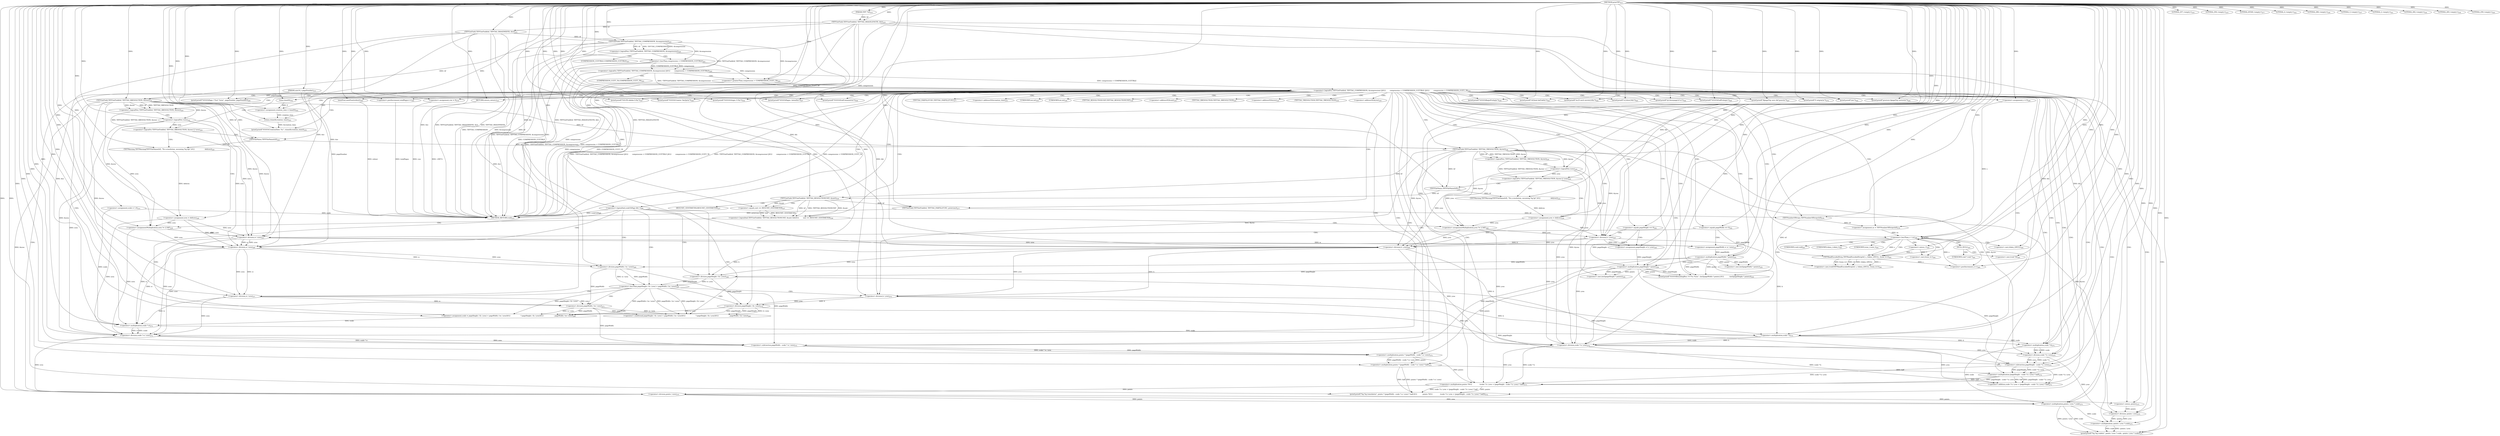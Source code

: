 digraph "printTIF" {  
"9803" [label = <(METHOD,printTIF)<SUB>210</SUB>> ]
"10110" [label = <(METHOD_RETURN,void)<SUB>210</SUB>> ]
"9804" [label = <(PARAM,TIFF *tif)<SUB>210</SUB>> ]
"9805" [label = <(PARAM,uint16_t pageNumber)<SUB>210</SUB>> ]
"9814" [label = <(&lt;operator&gt;.assignment,scale = 1.0)<SUB>214</SUB>> ]
"9820" [label = <(TIFFGetField,TIFFGetField(tif, TIFFTAG_IMAGELENGTH, &amp;h))<SUB>218</SUB>> ]
"9827" [label = <(TIFFGetField,TIFFGetField(tif, TIFFTAG_IMAGEWIDTH, &amp;w))<SUB>219</SUB>> ]
"9940" [label = <(printf,printf(&quot;%%!PS-Adobe-3.0\n&quot;))<SUB>247</SUB>> ]
"9942" [label = <(printf,printf(&quot;%%%%Creator: fax2ps\n&quot;))<SUB>248</SUB>> ]
"9944" [label = <(&lt;operator&gt;.assignment,creation_time = time(0))<SUB>252</SUB>> ]
"9948" [label = <(printf,printf(&quot;%%%%CreationDate: %s&quot;, ctime(&amp;creation_time)))<SUB>253</SUB>> ]
"9953" [label = <(printf,printf(&quot;%%%%Origin: 0 0\n&quot;))<SUB>254</SUB>> ]
"9955" [label = <(printf,printf(&quot;%%%%BoundingBox: 0 0 %u %u\n&quot;, (int)(pageWidth * points),\012           (int)(pageHeight * points)))<SUB>255</SUB>> ]
"9967" [label = <(printf,printf(&quot;%%%%Pages: (atend)\n&quot;))<SUB>257</SUB>> ]
"9969" [label = <(printf,printf(&quot;%%%%EndComments\n&quot;))<SUB>258</SUB>> ]
"9971" [label = <(printf,printf(&quot;%%%%BeginProlog\n&quot;))<SUB>259</SUB>> ]
"9973" [label = <(emitFont,emitFont(stdout))<SUB>260</SUB>> ]
"9975" [label = <(printf,printf(&quot;/d{bind def}def\n&quot;))<SUB>261</SUB>> ]
"9977" [label = <(printf,printf(&quot;/m{0 exch moveto}d\n&quot;))<SUB>262</SUB>> ]
"9979" [label = <(printf,printf(&quot;/s{show}d\n&quot;))<SUB>263</SUB>> ]
"9981" [label = <(printf,printf(&quot;/p{showpage}d \n&quot;))<SUB>264</SUB>> ]
"9983" [label = <(printf,printf(&quot;%%%%EndProlog\n&quot;))<SUB>265</SUB>> ]
"9985" [label = <(printf,printf(&quot;%%%%Page: \&quot;%u\&quot; %u\n&quot;, pageNumber, pageNumber))<SUB>266</SUB>> ]
"9989" [label = <(printf,printf(&quot;/$pageTop save def gsave\n&quot;))<SUB>267</SUB>> ]
"10020" [label = <(printf,printf(&quot;%g %g translate\n&quot;, points * (pageWidth - scale * w / xres) * half,\012           points *\012               (scale * h / yres + (pageHeight - scale * h / yres) * half)))<SUB>272</SUB>> ]
"10050" [label = <(printf,printf(&quot;%g %g scale\n&quot;, points / xres * scale, -points / yres * scale))<SUB>275</SUB>> ]
"10063" [label = <(printf,printf(&quot;0 setgray\n&quot;))<SUB>276</SUB>> ]
"10065" [label = <(TIFFSetField,TIFFSetField(tif, TIFFTAG_FAXFILLFUNC, printruns))<SUB>277</SUB>> ]
"10071" [label = <(&lt;operator&gt;.assignment,ns = TIFFNumberOfStrips(tif))<SUB>278</SUB>> ]
"10075" [label = <(&lt;operator&gt;.assignment,row = 0)<SUB>279</SUB>> ]
"10104" [label = <(printf,printf(&quot;p\n&quot;))<SUB>282</SUB>> ]
"10106" [label = <(printf,printf(&quot;grestore $pageTop restore\n&quot;))<SUB>283</SUB>> ]
"10108" [label = <(&lt;operator&gt;.postIncrement,totalPages++)<SUB>284</SUB>> ]
"9835" [label = <(&lt;operator&gt;.logicalOr,!TIFFGetField(tif, TIFFTAG_COMPRESSION, &amp;compression) ||\012        compression &lt; COMPRESSION_CCITTRLE ||\012        compression &gt; COMPRESSION_CCITT_T6)<SUB>220</SUB>> ]
"9858" [label = <(&lt;operator&gt;.logicalOr,!TIFFGetField(tif, TIFFTAG_XRESOLUTION, &amp;xres) || !xres)<SUB>224</SUB>> ]
"9879" [label = <(&lt;operator&gt;.logicalOr,!TIFFGetField(tif, TIFFTAG_YRESOLUTION, &amp;yres) || !yres)<SUB>230</SUB>> ]
"9900" [label = <(&lt;operator&gt;.logicalAnd,TIFFGetField(tif, TIFFTAG_RESOLUTIONUNIT, &amp;unit) &amp;&amp;\012        unit == RESUNIT_CENTIMETER)<SUB>236</SUB>> ]
"9921" [label = <(&lt;operator&gt;.equals,pageWidth == 0)<SUB>242</SUB>> ]
"9931" [label = <(&lt;operator&gt;.equals,pageHeight == 0)<SUB>244</SUB>> ]
"9992" [label = <(&lt;operator&gt;.logicalAnd,scaleToPage &amp;&amp; 1)<SUB>268</SUB>> ]
"10083" [label = <(&lt;operator&gt;.lessThan,s &lt; ns)<SUB>280</SUB>> ]
"10086" [label = <(&lt;operator&gt;.postIncrement,s++)<SUB>280</SUB>> ]
"10088" [label = <(&lt;operator&gt;.cast,(void)TIFFReadEncodedStrip(tif, s, (tdata_t)NULL, (tsize_t)-1))<SUB>281</SUB>> ]
"9856" [label = <(RETURN,return;,return;)<SUB>223</SUB>> ]
"9870" [label = <(TIFFWarning,TIFFWarning(TIFFFileName(tif), &quot;No x-resolution, assuming %g dpi&quot;,\012                    defxres))<SUB>226</SUB>> ]
"9875" [label = <(&lt;operator&gt;.assignment,xres = defxres)<SUB>228</SUB>> ]
"9891" [label = <(TIFFWarning,TIFFWarning(TIFFFileName(tif), &quot;No y-resolution, assuming %g lpi&quot;,\012                    defyres))<SUB>232</SUB>> ]
"9896" [label = <(&lt;operator&gt;.assignment,yres = defyres)<SUB>234</SUB>> ]
"9914" [label = <(&lt;operator&gt;.assignmentMultiplication,xres *= 2.54F)<SUB>239</SUB>> ]
"9917" [label = <(&lt;operator&gt;.assignmentMultiplication,yres *= 2.54F)<SUB>240</SUB>> ]
"9925" [label = <(&lt;operator&gt;.assignment,pageWidth = w / xres)<SUB>243</SUB>> ]
"9935" [label = <(&lt;operator&gt;.assignment,pageHeight = h / yres)<SUB>245</SUB>> ]
"9946" [label = <(time,time(0))<SUB>252</SUB>> ]
"9950" [label = <(ctime,ctime(&amp;creation_time))<SUB>253</SUB>> ]
"9957" [label = <(&lt;operator&gt;.cast,(int)(pageWidth * points))<SUB>255</SUB>> ]
"9962" [label = <(&lt;operator&gt;.cast,(int)(pageHeight * points))<SUB>256</SUB>> ]
"9996" [label = <(&lt;operator&gt;.assignment,scale = pageHeight / (h / yres) &lt; pageWidth / (w / xres)\012                    ? pageHeight / (h / yres)\012                    : pageWidth / (w / xres))<SUB>269</SUB>> ]
"10022" [label = <(&lt;operator&gt;.multiplication,points * (pageWidth - scale * w / xres) * half)<SUB>272</SUB>> ]
"10033" [label = <(&lt;operator&gt;.multiplication,points *\012               (scale * h / yres + (pageHeight - scale * h / yres) * half))<SUB>273</SUB>> ]
"10052" [label = <(&lt;operator&gt;.multiplication,points / xres * scale)<SUB>275</SUB>> ]
"10057" [label = <(&lt;operator&gt;.multiplication,-points / yres * scale)<SUB>275</SUB>> ]
"10073" [label = <(TIFFNumberOfStrips,TIFFNumberOfStrips(tif))<SUB>278</SUB>> ]
"10080" [label = <(&lt;operator&gt;.assignment,s = 0)<SUB>280</SUB>> ]
"9824" [label = <(LITERAL,257,&lt;empty&gt;)<SUB>218</SUB>> ]
"9831" [label = <(LITERAL,256,&lt;empty&gt;)<SUB>219</SUB>> ]
"9836" [label = <(&lt;operator&gt;.logicalOr,!TIFFGetField(tif, TIFFTAG_COMPRESSION, &amp;compression) ||\012        compression &lt; COMPRESSION_CCITTRLE)<SUB>220</SUB>> ]
"9850" [label = <(&lt;operator&gt;.greaterThan,compression &gt; COMPRESSION_CCITT_T6)<SUB>222</SUB>> ]
"9859" [label = <(&lt;operator&gt;.logicalNot,!TIFFGetField(tif, TIFFTAG_XRESOLUTION, &amp;xres))<SUB>224</SUB>> ]
"9867" [label = <(&lt;operator&gt;.logicalNot,!xres)<SUB>224</SUB>> ]
"9880" [label = <(&lt;operator&gt;.logicalNot,!TIFFGetField(tif, TIFFTAG_YRESOLUTION, &amp;yres))<SUB>230</SUB>> ]
"9888" [label = <(&lt;operator&gt;.logicalNot,!yres)<SUB>230</SUB>> ]
"9901" [label = <(TIFFGetField,TIFFGetField(tif, TIFFTAG_RESOLUTIONUNIT, &amp;unit))<SUB>236</SUB>> ]
"9908" [label = <(&lt;operator&gt;.equals,unit == RESUNIT_CENTIMETER)<SUB>237</SUB>> ]
"9959" [label = <(&lt;operator&gt;.multiplication,pageWidth * points)<SUB>255</SUB>> ]
"9964" [label = <(&lt;operator&gt;.multiplication,pageHeight * points)<SUB>256</SUB>> ]
"10023" [label = <(&lt;operator&gt;.multiplication,points * (pageWidth - scale * w / xres))<SUB>272</SUB>> ]
"10035" [label = <(&lt;operator&gt;.addition,scale * h / yres + (pageHeight - scale * h / yres) * half)<SUB>274</SUB>> ]
"10053" [label = <(&lt;operator&gt;.division,points / xres)<SUB>275</SUB>> ]
"10058" [label = <(&lt;operator&gt;.division,-points / yres)<SUB>275</SUB>> ]
"10069" [label = <(LITERAL,65540,&lt;empty&gt;)<SUB>277</SUB>> ]
"10090" [label = <(TIFFReadEncodedStrip,TIFFReadEncodedStrip(tif, s, (tdata_t)NULL, (tsize_t)-1))<SUB>281</SUB>> ]
"9837" [label = <(&lt;operator&gt;.logicalNot,!TIFFGetField(tif, TIFFTAG_COMPRESSION, &amp;compression))<SUB>220</SUB>> ]
"9845" [label = <(&lt;operator&gt;.lessThan,compression &lt; COMPRESSION_CCITTRLE)<SUB>221</SUB>> ]
"9860" [label = <(TIFFGetField,TIFFGetField(tif, TIFFTAG_XRESOLUTION, &amp;xres))<SUB>224</SUB>> ]
"9871" [label = <(TIFFFileName,TIFFFileName(tif))<SUB>226</SUB>> ]
"9881" [label = <(TIFFGetField,TIFFGetField(tif, TIFFTAG_YRESOLUTION, &amp;yres))<SUB>230</SUB>> ]
"9892" [label = <(TIFFFileName,TIFFFileName(tif))<SUB>232</SUB>> ]
"9927" [label = <(&lt;operator&gt;.division,w / xres)<SUB>243</SUB>> ]
"9937" [label = <(&lt;operator&gt;.division,h / yres)<SUB>245</SUB>> ]
"9998" [label = <(&lt;operator&gt;.conditional,pageHeight / (h / yres) &lt; pageWidth / (w / xres)\012                    ? pageHeight / (h / yres)\012                    : pageWidth / (w / xres))<SUB>269</SUB>> ]
"10025" [label = <(&lt;operator&gt;.subtraction,pageWidth - scale * w / xres)<SUB>272</SUB>> ]
"10036" [label = <(&lt;operator&gt;.division,scale * h / yres)<SUB>274</SUB>> ]
"10041" [label = <(&lt;operator&gt;.multiplication,(pageHeight - scale * h / yres) * half)<SUB>274</SUB>> ]
"10059" [label = <(&lt;operator&gt;.minus,-points)<SUB>275</SUB>> ]
"10093" [label = <(&lt;operator&gt;.cast,(tdata_t)NULL)<SUB>281</SUB>> ]
"10100" [label = <(&lt;operator&gt;.cast,(tsize_t)-1)<SUB>281</SUB>> ]
"9838" [label = <(TIFFGetField,TIFFGetField(tif, TIFFTAG_COMPRESSION, &amp;compression))<SUB>220</SUB>> ]
"9854" [label = <(LITERAL,4,&lt;empty&gt;)<SUB>222</SUB>> ]
"9905" [label = <(LITERAL,296,&lt;empty&gt;)<SUB>236</SUB>> ]
"9912" [label = <(LITERAL,3,&lt;empty&gt;)<SUB>237</SUB>> ]
"9999" [label = <(&lt;operator&gt;.lessThan,pageHeight / (h / yres) &lt; pageWidth / (w / xres))<SUB>269</SUB>> ]
"10010" [label = <(&lt;operator&gt;.division,pageHeight / (h / yres))<SUB>270</SUB>> ]
"10015" [label = <(&lt;operator&gt;.division,pageWidth / (w / xres))<SUB>271</SUB>> ]
"10027" [label = <(&lt;operator&gt;.division,scale * w / xres)<SUB>272</SUB>> ]
"10037" [label = <(&lt;operator&gt;.multiplication,scale * h)<SUB>274</SUB>> ]
"10042" [label = <(&lt;operator&gt;.subtraction,pageHeight - scale * h / yres)<SUB>274</SUB>> ]
"10102" [label = <(&lt;operator&gt;.minus,-1)<SUB>281</SUB>> ]
"9849" [label = <(LITERAL,2,&lt;empty&gt;)<SUB>221</SUB>> ]
"9864" [label = <(LITERAL,282,&lt;empty&gt;)<SUB>224</SUB>> ]
"9885" [label = <(LITERAL,283,&lt;empty&gt;)<SUB>230</SUB>> ]
"10000" [label = <(&lt;operator&gt;.division,pageHeight / (h / yres))<SUB>269</SUB>> ]
"10005" [label = <(&lt;operator&gt;.division,pageWidth / (w / xres))<SUB>269</SUB>> ]
"10012" [label = <(&lt;operator&gt;.division,h / yres)<SUB>270</SUB>> ]
"10017" [label = <(&lt;operator&gt;.division,w / xres)<SUB>271</SUB>> ]
"10028" [label = <(&lt;operator&gt;.multiplication,scale * w)<SUB>272</SUB>> ]
"10044" [label = <(&lt;operator&gt;.division,scale * h / yres)<SUB>274</SUB>> ]
"10097" [label = <(&lt;operator&gt;.cast,(void *)0)<SUB>281</SUB>> ]
"9842" [label = <(LITERAL,259,&lt;empty&gt;)<SUB>220</SUB>> ]
"10002" [label = <(&lt;operator&gt;.division,h / yres)<SUB>269</SUB>> ]
"10007" [label = <(&lt;operator&gt;.division,w / xres)<SUB>269</SUB>> ]
"10045" [label = <(&lt;operator&gt;.multiplication,scale * h)<SUB>274</SUB>> ]
"10067" [label = <(TIFFTAG_FAXFILLFUNC,TIFFTAG_FAXFILLFUNC)<SUB>277</SUB>> ]
"9951" [label = <(&lt;operator&gt;.addressOf,&amp;creation_time)<SUB>253</SUB>> ]
"9958" [label = <(UNKNOWN,int,int)<SUB>255</SUB>> ]
"9963" [label = <(UNKNOWN,int,int)<SUB>256</SUB>> ]
"10089" [label = <(UNKNOWN,void,void)<SUB>281</SUB>> ]
"9852" [label = <(COMPRESSION_CCITT_T6,COMPRESSION_CCITT_T6)<SUB>222</SUB>> ]
"9903" [label = <(TIFFTAG_RESOLUTIONUNIT,TIFFTAG_RESOLUTIONUNIT)<SUB>236</SUB>> ]
"9906" [label = <(&lt;operator&gt;.addressOf,&amp;unit)<SUB>236</SUB>> ]
"9910" [label = <(RESUNIT_CENTIMETER,RESUNIT_CENTIMETER)<SUB>237</SUB>> ]
"9847" [label = <(COMPRESSION_CCITTRLE,COMPRESSION_CCITTRLE)<SUB>221</SUB>> ]
"9862" [label = <(TIFFTAG_XRESOLUTION,TIFFTAG_XRESOLUTION)<SUB>224</SUB>> ]
"9865" [label = <(&lt;operator&gt;.addressOf,&amp;xres)<SUB>224</SUB>> ]
"9883" [label = <(TIFFTAG_YRESOLUTION,TIFFTAG_YRESOLUTION)<SUB>230</SUB>> ]
"9886" [label = <(&lt;operator&gt;.addressOf,&amp;yres)<SUB>230</SUB>> ]
"10094" [label = <(UNKNOWN,tdata_t,tdata_t)<SUB>281</SUB>> ]
"10095" [label = <(NULL,NULL)<SUB>281</SUB>> ]
"10101" [label = <(UNKNOWN,tsize_t,tsize_t)<SUB>281</SUB>> ]
"10098" [label = <(UNKNOWN,void *,void *)<SUB>281</SUB>> ]
  "9856" -> "10110"  [ label = "DDG: &lt;RET&gt;"] 
  "9805" -> "10110"  [ label = "DDG: pageNumber"] 
  "9814" -> "10110"  [ label = "DDG: scale"] 
  "9820" -> "10110"  [ label = "DDG: TIFFTAG_IMAGELENGTH"] 
  "9820" -> "10110"  [ label = "DDG: &amp;h"] 
  "9820" -> "10110"  [ label = "DDG: TIFFGetField(tif, TIFFTAG_IMAGELENGTH, &amp;h)"] 
  "9827" -> "10110"  [ label = "DDG: TIFFTAG_IMAGEWIDTH"] 
  "9827" -> "10110"  [ label = "DDG: &amp;w"] 
  "9827" -> "10110"  [ label = "DDG: TIFFGetField(tif, TIFFTAG_IMAGEWIDTH, &amp;w)"] 
  "9838" -> "10110"  [ label = "DDG: tif"] 
  "9838" -> "10110"  [ label = "DDG: TIFFTAG_COMPRESSION"] 
  "9838" -> "10110"  [ label = "DDG: &amp;compression"] 
  "9837" -> "10110"  [ label = "DDG: TIFFGetField(tif, TIFFTAG_COMPRESSION, &amp;compression)"] 
  "9836" -> "10110"  [ label = "DDG: !TIFFGetField(tif, TIFFTAG_COMPRESSION, &amp;compression)"] 
  "9845" -> "10110"  [ label = "DDG: compression"] 
  "9845" -> "10110"  [ label = "DDG: COMPRESSION_CCITTRLE"] 
  "9836" -> "10110"  [ label = "DDG: compression &lt; COMPRESSION_CCITTRLE"] 
  "9835" -> "10110"  [ label = "DDG: !TIFFGetField(tif, TIFFTAG_COMPRESSION, &amp;compression) ||\012        compression &lt; COMPRESSION_CCITTRLE"] 
  "9850" -> "10110"  [ label = "DDG: compression"] 
  "9850" -> "10110"  [ label = "DDG: COMPRESSION_CCITT_T6"] 
  "9835" -> "10110"  [ label = "DDG: compression &gt; COMPRESSION_CCITT_T6"] 
  "9835" -> "10110"  [ label = "DDG: !TIFFGetField(tif, TIFFTAG_COMPRESSION, &amp;compression) ||\012        compression &lt; COMPRESSION_CCITTRLE ||\012        compression &gt; COMPRESSION_CCITT_T6"] 
  "10075" -> "10110"  [ label = "DDG: row"] 
  "9973" -> "10110"  [ label = "DDG: stdout"] 
  "10108" -> "10110"  [ label = "DDG: totalPages"] 
  "10065" -> "10110"  [ label = "DDG: printruns"] 
  "9992" -> "10110"  [ label = "DDG: scaleToPage"] 
  "9803" -> "9804"  [ label = "DDG: "] 
  "9803" -> "9805"  [ label = "DDG: "] 
  "9803" -> "9814"  [ label = "DDG: "] 
  "9946" -> "9944"  [ label = "DDG: 0"] 
  "10073" -> "10071"  [ label = "DDG: tif"] 
  "9803" -> "10075"  [ label = "DDG: "] 
  "9804" -> "9820"  [ label = "DDG: tif"] 
  "9803" -> "9820"  [ label = "DDG: "] 
  "9820" -> "9827"  [ label = "DDG: tif"] 
  "9803" -> "9827"  [ label = "DDG: "] 
  "9803" -> "9940"  [ label = "DDG: "] 
  "9803" -> "9942"  [ label = "DDG: "] 
  "9803" -> "9944"  [ label = "DDG: "] 
  "9803" -> "9948"  [ label = "DDG: "] 
  "9950" -> "9948"  [ label = "DDG: &amp;creation_time"] 
  "9803" -> "9953"  [ label = "DDG: "] 
  "9803" -> "9955"  [ label = "DDG: "] 
  "9959" -> "9955"  [ label = "DDG: pageWidth"] 
  "9959" -> "9955"  [ label = "DDG: points"] 
  "9964" -> "9955"  [ label = "DDG: pageHeight"] 
  "9964" -> "9955"  [ label = "DDG: points"] 
  "9803" -> "9967"  [ label = "DDG: "] 
  "9803" -> "9969"  [ label = "DDG: "] 
  "9803" -> "9971"  [ label = "DDG: "] 
  "9803" -> "9973"  [ label = "DDG: "] 
  "9803" -> "9975"  [ label = "DDG: "] 
  "9803" -> "9977"  [ label = "DDG: "] 
  "9803" -> "9979"  [ label = "DDG: "] 
  "9803" -> "9981"  [ label = "DDG: "] 
  "9803" -> "9983"  [ label = "DDG: "] 
  "9803" -> "9985"  [ label = "DDG: "] 
  "9805" -> "9985"  [ label = "DDG: pageNumber"] 
  "9803" -> "9989"  [ label = "DDG: "] 
  "9803" -> "10020"  [ label = "DDG: "] 
  "10022" -> "10020"  [ label = "DDG: points * (pageWidth - scale * w / xres)"] 
  "10022" -> "10020"  [ label = "DDG: half"] 
  "10033" -> "10020"  [ label = "DDG: points"] 
  "10033" -> "10020"  [ label = "DDG: scale * h / yres + (pageHeight - scale * h / yres) * half"] 
  "9803" -> "10050"  [ label = "DDG: "] 
  "10052" -> "10050"  [ label = "DDG: points / xres"] 
  "10052" -> "10050"  [ label = "DDG: scale"] 
  "10057" -> "10050"  [ label = "DDG: -points / yres"] 
  "10057" -> "10050"  [ label = "DDG: scale"] 
  "9803" -> "10063"  [ label = "DDG: "] 
  "9901" -> "10065"  [ label = "DDG: tif"] 
  "9803" -> "10065"  [ label = "DDG: "] 
  "9803" -> "10071"  [ label = "DDG: "] 
  "10090" -> "10088"  [ label = "DDG: tif"] 
  "10090" -> "10088"  [ label = "DDG: s"] 
  "10090" -> "10088"  [ label = "DDG: (tdata_t)NULL"] 
  "10090" -> "10088"  [ label = "DDG: (tsize_t)-1"] 
  "9803" -> "10104"  [ label = "DDG: "] 
  "9803" -> "10106"  [ label = "DDG: "] 
  "9803" -> "10108"  [ label = "DDG: "] 
  "9836" -> "9835"  [ label = "DDG: !TIFFGetField(tif, TIFFTAG_COMPRESSION, &amp;compression)"] 
  "9836" -> "9835"  [ label = "DDG: compression &lt; COMPRESSION_CCITTRLE"] 
  "9850" -> "9835"  [ label = "DDG: compression"] 
  "9850" -> "9835"  [ label = "DDG: COMPRESSION_CCITT_T6"] 
  "9803" -> "9856"  [ label = "DDG: "] 
  "9859" -> "9858"  [ label = "DDG: TIFFGetField(tif, TIFFTAG_XRESOLUTION, &amp;xres)"] 
  "9867" -> "9858"  [ label = "DDG: xres"] 
  "9870" -> "9875"  [ label = "DDG: defxres"] 
  "9803" -> "9875"  [ label = "DDG: "] 
  "9880" -> "9879"  [ label = "DDG: TIFFGetField(tif, TIFFTAG_YRESOLUTION, &amp;yres)"] 
  "9888" -> "9879"  [ label = "DDG: yres"] 
  "9891" -> "9896"  [ label = "DDG: defyres"] 
  "9803" -> "9896"  [ label = "DDG: "] 
  "9901" -> "9900"  [ label = "DDG: tif"] 
  "9901" -> "9900"  [ label = "DDG: TIFFTAG_RESOLUTIONUNIT"] 
  "9901" -> "9900"  [ label = "DDG: &amp;unit"] 
  "9908" -> "9900"  [ label = "DDG: unit"] 
  "9908" -> "9900"  [ label = "DDG: RESUNIT_CENTIMETER"] 
  "9803" -> "9914"  [ label = "DDG: "] 
  "9803" -> "9917"  [ label = "DDG: "] 
  "9803" -> "9921"  [ label = "DDG: "] 
  "9927" -> "9925"  [ label = "DDG: w"] 
  "9927" -> "9925"  [ label = "DDG: xres"] 
  "9803" -> "9931"  [ label = "DDG: "] 
  "9937" -> "9935"  [ label = "DDG: h"] 
  "9937" -> "9935"  [ label = "DDG: yres"] 
  "9803" -> "9946"  [ label = "DDG: "] 
  "9944" -> "9950"  [ label = "DDG: creation_time"] 
  "9803" -> "9950"  [ label = "DDG: "] 
  "9959" -> "9957"  [ label = "DDG: pageWidth"] 
  "9959" -> "9957"  [ label = "DDG: points"] 
  "9964" -> "9962"  [ label = "DDG: pageHeight"] 
  "9964" -> "9962"  [ label = "DDG: points"] 
  "9803" -> "9992"  [ label = "DDG: "] 
  "10010" -> "9996"  [ label = "DDG: pageHeight"] 
  "10010" -> "9996"  [ label = "DDG: h / yres"] 
  "9999" -> "9996"  [ label = "DDG: pageHeight / (h / yres)"] 
  "10015" -> "9996"  [ label = "DDG: pageWidth"] 
  "10015" -> "9996"  [ label = "DDG: w / xres"] 
  "9999" -> "9996"  [ label = "DDG: pageWidth / (w / xres)"] 
  "10023" -> "10022"  [ label = "DDG: points"] 
  "10023" -> "10022"  [ label = "DDG: pageWidth - scale * w / xres"] 
  "9803" -> "10022"  [ label = "DDG: "] 
  "10023" -> "10033"  [ label = "DDG: points"] 
  "9803" -> "10033"  [ label = "DDG: "] 
  "10036" -> "10033"  [ label = "DDG: scale * h"] 
  "10036" -> "10033"  [ label = "DDG: yres"] 
  "10042" -> "10033"  [ label = "DDG: scale * h / yres"] 
  "10041" -> "10033"  [ label = "DDG: pageHeight - scale * h / yres"] 
  "10041" -> "10033"  [ label = "DDG: half"] 
  "10053" -> "10052"  [ label = "DDG: points"] 
  "10053" -> "10052"  [ label = "DDG: xres"] 
  "10045" -> "10052"  [ label = "DDG: scale"] 
  "9803" -> "10052"  [ label = "DDG: "] 
  "10058" -> "10057"  [ label = "DDG: -points"] 
  "10058" -> "10057"  [ label = "DDG: yres"] 
  "10052" -> "10057"  [ label = "DDG: scale"] 
  "9803" -> "10057"  [ label = "DDG: "] 
  "10065" -> "10073"  [ label = "DDG: tif"] 
  "9803" -> "10073"  [ label = "DDG: "] 
  "9803" -> "10080"  [ label = "DDG: "] 
  "10080" -> "10083"  [ label = "DDG: s"] 
  "10086" -> "10083"  [ label = "DDG: s"] 
  "9803" -> "10083"  [ label = "DDG: "] 
  "10071" -> "10083"  [ label = "DDG: ns"] 
  "10090" -> "10086"  [ label = "DDG: s"] 
  "9803" -> "10086"  [ label = "DDG: "] 
  "9803" -> "9824"  [ label = "DDG: "] 
  "9803" -> "9831"  [ label = "DDG: "] 
  "9837" -> "9836"  [ label = "DDG: TIFFGetField(tif, TIFFTAG_COMPRESSION, &amp;compression)"] 
  "9845" -> "9836"  [ label = "DDG: compression"] 
  "9845" -> "9836"  [ label = "DDG: COMPRESSION_CCITTRLE"] 
  "9838" -> "9850"  [ label = "DDG: &amp;compression"] 
  "9845" -> "9850"  [ label = "DDG: compression"] 
  "9803" -> "9850"  [ label = "DDG: "] 
  "9860" -> "9859"  [ label = "DDG: tif"] 
  "9860" -> "9859"  [ label = "DDG: TIFFTAG_XRESOLUTION"] 
  "9860" -> "9859"  [ label = "DDG: &amp;xres"] 
  "9860" -> "9867"  [ label = "DDG: &amp;xres"] 
  "9803" -> "9867"  [ label = "DDG: "] 
  "9871" -> "9870"  [ label = "DDG: tif"] 
  "9803" -> "9870"  [ label = "DDG: "] 
  "9881" -> "9880"  [ label = "DDG: tif"] 
  "9881" -> "9880"  [ label = "DDG: TIFFTAG_YRESOLUTION"] 
  "9881" -> "9880"  [ label = "DDG: &amp;yres"] 
  "9881" -> "9888"  [ label = "DDG: &amp;yres"] 
  "9803" -> "9888"  [ label = "DDG: "] 
  "9892" -> "9891"  [ label = "DDG: tif"] 
  "9803" -> "9891"  [ label = "DDG: "] 
  "9881" -> "9901"  [ label = "DDG: tif"] 
  "9892" -> "9901"  [ label = "DDG: tif"] 
  "9803" -> "9901"  [ label = "DDG: "] 
  "9901" -> "9908"  [ label = "DDG: &amp;unit"] 
  "9803" -> "9908"  [ label = "DDG: "] 
  "9860" -> "9914"  [ label = "DDG: &amp;xres"] 
  "9867" -> "9914"  [ label = "DDG: xres"] 
  "9875" -> "9914"  [ label = "DDG: xres"] 
  "9881" -> "9917"  [ label = "DDG: &amp;yres"] 
  "9888" -> "9917"  [ label = "DDG: yres"] 
  "9896" -> "9917"  [ label = "DDG: yres"] 
  "9803" -> "9925"  [ label = "DDG: "] 
  "9803" -> "9935"  [ label = "DDG: "] 
  "9921" -> "9959"  [ label = "DDG: pageWidth"] 
  "9925" -> "9959"  [ label = "DDG: pageWidth"] 
  "9803" -> "9959"  [ label = "DDG: "] 
  "9931" -> "9964"  [ label = "DDG: pageHeight"] 
  "9935" -> "9964"  [ label = "DDG: pageHeight"] 
  "9803" -> "9964"  [ label = "DDG: "] 
  "9959" -> "9964"  [ label = "DDG: points"] 
  "9803" -> "9996"  [ label = "DDG: "] 
  "9964" -> "10023"  [ label = "DDG: points"] 
  "9803" -> "10023"  [ label = "DDG: "] 
  "10025" -> "10023"  [ label = "DDG: pageWidth"] 
  "10025" -> "10023"  [ label = "DDG: scale * w / xres"] 
  "10036" -> "10035"  [ label = "DDG: scale * h"] 
  "10036" -> "10035"  [ label = "DDG: yres"] 
  "10042" -> "10035"  [ label = "DDG: scale * h / yres"] 
  "10041" -> "10035"  [ label = "DDG: pageHeight - scale * h / yres"] 
  "10041" -> "10035"  [ label = "DDG: half"] 
  "10033" -> "10053"  [ label = "DDG: points"] 
  "9803" -> "10053"  [ label = "DDG: "] 
  "9860" -> "10053"  [ label = "DDG: &amp;xres"] 
  "10027" -> "10053"  [ label = "DDG: xres"] 
  "10059" -> "10058"  [ label = "DDG: points"] 
  "9881" -> "10058"  [ label = "DDG: &amp;yres"] 
  "10044" -> "10058"  [ label = "DDG: yres"] 
  "9803" -> "10058"  [ label = "DDG: "] 
  "9803" -> "10069"  [ label = "DDG: "] 
  "10073" -> "10090"  [ label = "DDG: tif"] 
  "9803" -> "10090"  [ label = "DDG: "] 
  "10083" -> "10090"  [ label = "DDG: s"] 
  "10102" -> "10090"  [ label = "DDG: 1"] 
  "9838" -> "9837"  [ label = "DDG: tif"] 
  "9838" -> "9837"  [ label = "DDG: TIFFTAG_COMPRESSION"] 
  "9838" -> "9837"  [ label = "DDG: &amp;compression"] 
  "9838" -> "9845"  [ label = "DDG: &amp;compression"] 
  "9803" -> "9845"  [ label = "DDG: "] 
  "9838" -> "9860"  [ label = "DDG: tif"] 
  "9803" -> "9860"  [ label = "DDG: "] 
  "9860" -> "9871"  [ label = "DDG: tif"] 
  "9803" -> "9871"  [ label = "DDG: "] 
  "9860" -> "9881"  [ label = "DDG: tif"] 
  "9871" -> "9881"  [ label = "DDG: tif"] 
  "9803" -> "9881"  [ label = "DDG: "] 
  "9881" -> "9892"  [ label = "DDG: tif"] 
  "9803" -> "9892"  [ label = "DDG: "] 
  "9827" -> "9927"  [ label = "DDG: &amp;w"] 
  "9803" -> "9927"  [ label = "DDG: "] 
  "9860" -> "9927"  [ label = "DDG: &amp;xres"] 
  "9867" -> "9927"  [ label = "DDG: xres"] 
  "9875" -> "9927"  [ label = "DDG: xres"] 
  "9914" -> "9927"  [ label = "DDG: xres"] 
  "9820" -> "9937"  [ label = "DDG: &amp;h"] 
  "9803" -> "9937"  [ label = "DDG: "] 
  "9881" -> "9937"  [ label = "DDG: &amp;yres"] 
  "9888" -> "9937"  [ label = "DDG: yres"] 
  "9896" -> "9937"  [ label = "DDG: yres"] 
  "9917" -> "9937"  [ label = "DDG: yres"] 
  "10010" -> "9998"  [ label = "DDG: pageHeight"] 
  "10010" -> "9998"  [ label = "DDG: h / yres"] 
  "9999" -> "9998"  [ label = "DDG: pageHeight / (h / yres)"] 
  "10015" -> "9998"  [ label = "DDG: pageWidth"] 
  "10015" -> "9998"  [ label = "DDG: w / xres"] 
  "9999" -> "9998"  [ label = "DDG: pageWidth / (w / xres)"] 
  "9959" -> "10025"  [ label = "DDG: pageWidth"] 
  "10005" -> "10025"  [ label = "DDG: pageWidth"] 
  "10015" -> "10025"  [ label = "DDG: pageWidth"] 
  "9803" -> "10025"  [ label = "DDG: "] 
  "10027" -> "10025"  [ label = "DDG: scale * w"] 
  "10027" -> "10025"  [ label = "DDG: xres"] 
  "10037" -> "10036"  [ label = "DDG: scale"] 
  "10037" -> "10036"  [ label = "DDG: h"] 
  "9881" -> "10036"  [ label = "DDG: &amp;yres"] 
  "9888" -> "10036"  [ label = "DDG: yres"] 
  "9896" -> "10036"  [ label = "DDG: yres"] 
  "9917" -> "10036"  [ label = "DDG: yres"] 
  "9937" -> "10036"  [ label = "DDG: yres"] 
  "10002" -> "10036"  [ label = "DDG: yres"] 
  "10012" -> "10036"  [ label = "DDG: yres"] 
  "9803" -> "10036"  [ label = "DDG: "] 
  "10042" -> "10041"  [ label = "DDG: pageHeight"] 
  "10042" -> "10041"  [ label = "DDG: scale * h / yres"] 
  "10022" -> "10041"  [ label = "DDG: half"] 
  "9803" -> "10041"  [ label = "DDG: "] 
  "10053" -> "10059"  [ label = "DDG: points"] 
  "9803" -> "10059"  [ label = "DDG: "] 
  "9803" -> "10093"  [ label = "DDG: "] 
  "10102" -> "10100"  [ label = "DDG: 1"] 
  "9827" -> "9838"  [ label = "DDG: tif"] 
  "9803" -> "9838"  [ label = "DDG: "] 
  "9803" -> "9854"  [ label = "DDG: "] 
  "9803" -> "9905"  [ label = "DDG: "] 
  "9803" -> "9912"  [ label = "DDG: "] 
  "10000" -> "9999"  [ label = "DDG: pageHeight"] 
  "10000" -> "9999"  [ label = "DDG: h / yres"] 
  "10005" -> "9999"  [ label = "DDG: pageWidth"] 
  "10005" -> "9999"  [ label = "DDG: w / xres"] 
  "10000" -> "10010"  [ label = "DDG: pageHeight"] 
  "9803" -> "10010"  [ label = "DDG: "] 
  "10012" -> "10010"  [ label = "DDG: h"] 
  "10012" -> "10010"  [ label = "DDG: yres"] 
  "10005" -> "10015"  [ label = "DDG: pageWidth"] 
  "9803" -> "10015"  [ label = "DDG: "] 
  "10017" -> "10015"  [ label = "DDG: w"] 
  "10017" -> "10015"  [ label = "DDG: xres"] 
  "10028" -> "10027"  [ label = "DDG: scale"] 
  "10028" -> "10027"  [ label = "DDG: w"] 
  "9860" -> "10027"  [ label = "DDG: &amp;xres"] 
  "9867" -> "10027"  [ label = "DDG: xres"] 
  "9875" -> "10027"  [ label = "DDG: xres"] 
  "9914" -> "10027"  [ label = "DDG: xres"] 
  "9927" -> "10027"  [ label = "DDG: xres"] 
  "10007" -> "10027"  [ label = "DDG: xres"] 
  "10017" -> "10027"  [ label = "DDG: xres"] 
  "9803" -> "10027"  [ label = "DDG: "] 
  "10028" -> "10037"  [ label = "DDG: scale"] 
  "9803" -> "10037"  [ label = "DDG: "] 
  "9820" -> "10037"  [ label = "DDG: &amp;h"] 
  "9937" -> "10037"  [ label = "DDG: h"] 
  "10002" -> "10037"  [ label = "DDG: h"] 
  "10012" -> "10037"  [ label = "DDG: h"] 
  "9964" -> "10042"  [ label = "DDG: pageHeight"] 
  "10000" -> "10042"  [ label = "DDG: pageHeight"] 
  "10010" -> "10042"  [ label = "DDG: pageHeight"] 
  "9803" -> "10042"  [ label = "DDG: "] 
  "10044" -> "10042"  [ label = "DDG: scale * h"] 
  "10044" -> "10042"  [ label = "DDG: yres"] 
  "9803" -> "10102"  [ label = "DDG: "] 
  "9803" -> "9849"  [ label = "DDG: "] 
  "9803" -> "9864"  [ label = "DDG: "] 
  "9803" -> "9885"  [ label = "DDG: "] 
  "9964" -> "10000"  [ label = "DDG: pageHeight"] 
  "9803" -> "10000"  [ label = "DDG: "] 
  "10002" -> "10000"  [ label = "DDG: h"] 
  "10002" -> "10000"  [ label = "DDG: yres"] 
  "9959" -> "10005"  [ label = "DDG: pageWidth"] 
  "9803" -> "10005"  [ label = "DDG: "] 
  "10007" -> "10005"  [ label = "DDG: w"] 
  "10007" -> "10005"  [ label = "DDG: xres"] 
  "9820" -> "10012"  [ label = "DDG: &amp;h"] 
  "10002" -> "10012"  [ label = "DDG: h"] 
  "9803" -> "10012"  [ label = "DDG: "] 
  "9881" -> "10012"  [ label = "DDG: &amp;yres"] 
  "10002" -> "10012"  [ label = "DDG: yres"] 
  "9827" -> "10017"  [ label = "DDG: &amp;w"] 
  "10007" -> "10017"  [ label = "DDG: w"] 
  "9803" -> "10017"  [ label = "DDG: "] 
  "9860" -> "10017"  [ label = "DDG: &amp;xres"] 
  "10007" -> "10017"  [ label = "DDG: xres"] 
  "9814" -> "10028"  [ label = "DDG: scale"] 
  "9996" -> "10028"  [ label = "DDG: scale"] 
  "9803" -> "10028"  [ label = "DDG: "] 
  "9827" -> "10028"  [ label = "DDG: &amp;w"] 
  "9927" -> "10028"  [ label = "DDG: w"] 
  "10007" -> "10028"  [ label = "DDG: w"] 
  "10017" -> "10028"  [ label = "DDG: w"] 
  "10045" -> "10044"  [ label = "DDG: scale"] 
  "10045" -> "10044"  [ label = "DDG: h"] 
  "9881" -> "10044"  [ label = "DDG: &amp;yres"] 
  "10036" -> "10044"  [ label = "DDG: yres"] 
  "9803" -> "10044"  [ label = "DDG: "] 
  "9803" -> "10097"  [ label = "DDG: "] 
  "9803" -> "9842"  [ label = "DDG: "] 
  "9820" -> "10002"  [ label = "DDG: &amp;h"] 
  "9937" -> "10002"  [ label = "DDG: h"] 
  "9803" -> "10002"  [ label = "DDG: "] 
  "9881" -> "10002"  [ label = "DDG: &amp;yres"] 
  "9888" -> "10002"  [ label = "DDG: yres"] 
  "9896" -> "10002"  [ label = "DDG: yres"] 
  "9917" -> "10002"  [ label = "DDG: yres"] 
  "9937" -> "10002"  [ label = "DDG: yres"] 
  "9827" -> "10007"  [ label = "DDG: &amp;w"] 
  "9927" -> "10007"  [ label = "DDG: w"] 
  "9803" -> "10007"  [ label = "DDG: "] 
  "9860" -> "10007"  [ label = "DDG: &amp;xres"] 
  "9867" -> "10007"  [ label = "DDG: xres"] 
  "9875" -> "10007"  [ label = "DDG: xres"] 
  "9914" -> "10007"  [ label = "DDG: xres"] 
  "9927" -> "10007"  [ label = "DDG: xres"] 
  "10037" -> "10045"  [ label = "DDG: scale"] 
  "9803" -> "10045"  [ label = "DDG: "] 
  "9820" -> "10045"  [ label = "DDG: &amp;h"] 
  "10037" -> "10045"  [ label = "DDG: h"] 
  "9835" -> "9981"  [ label = "CDG: "] 
  "9835" -> "9886"  [ label = "CDG: "] 
  "9835" -> "9953"  [ label = "CDG: "] 
  "9835" -> "9859"  [ label = "CDG: "] 
  "9835" -> "9983"  [ label = "CDG: "] 
  "9835" -> "9967"  [ label = "CDG: "] 
  "9835" -> "9951"  [ label = "CDG: "] 
  "9835" -> "10065"  [ label = "CDG: "] 
  "9835" -> "9979"  [ label = "CDG: "] 
  "9835" -> "10042"  [ label = "CDG: "] 
  "9835" -> "9985"  [ label = "CDG: "] 
  "9835" -> "9901"  [ label = "CDG: "] 
  "9835" -> "9977"  [ label = "CDG: "] 
  "9835" -> "10108"  [ label = "CDG: "] 
  "9835" -> "10071"  [ label = "CDG: "] 
  "9835" -> "10020"  [ label = "CDG: "] 
  "9835" -> "10083"  [ label = "CDG: "] 
  "9835" -> "9989"  [ label = "CDG: "] 
  "9835" -> "9858"  [ label = "CDG: "] 
  "9835" -> "10067"  [ label = "CDG: "] 
  "9835" -> "9942"  [ label = "CDG: "] 
  "9835" -> "9883"  [ label = "CDG: "] 
  "9835" -> "10035"  [ label = "CDG: "] 
  "9835" -> "9879"  [ label = "CDG: "] 
  "9835" -> "9903"  [ label = "CDG: "] 
  "9835" -> "9865"  [ label = "CDG: "] 
  "9835" -> "9921"  [ label = "CDG: "] 
  "9835" -> "10022"  [ label = "CDG: "] 
  "9835" -> "10025"  [ label = "CDG: "] 
  "9835" -> "10057"  [ label = "CDG: "] 
  "9835" -> "9962"  [ label = "CDG: "] 
  "9835" -> "9963"  [ label = "CDG: "] 
  "9835" -> "9940"  [ label = "CDG: "] 
  "9835" -> "10053"  [ label = "CDG: "] 
  "9835" -> "9880"  [ label = "CDG: "] 
  "9835" -> "10041"  [ label = "CDG: "] 
  "9835" -> "10075"  [ label = "CDG: "] 
  "9835" -> "10058"  [ label = "CDG: "] 
  "9835" -> "9964"  [ label = "CDG: "] 
  "9835" -> "9860"  [ label = "CDG: "] 
  "9835" -> "9856"  [ label = "CDG: "] 
  "9835" -> "9969"  [ label = "CDG: "] 
  "9835" -> "9958"  [ label = "CDG: "] 
  "9835" -> "9946"  [ label = "CDG: "] 
  "9835" -> "10052"  [ label = "CDG: "] 
  "9835" -> "9992"  [ label = "CDG: "] 
  "9835" -> "10045"  [ label = "CDG: "] 
  "9835" -> "10104"  [ label = "CDG: "] 
  "9835" -> "9971"  [ label = "CDG: "] 
  "9835" -> "10073"  [ label = "CDG: "] 
  "9835" -> "9957"  [ label = "CDG: "] 
  "9835" -> "9948"  [ label = "CDG: "] 
  "9835" -> "10063"  [ label = "CDG: "] 
  "9835" -> "9862"  [ label = "CDG: "] 
  "9835" -> "10080"  [ label = "CDG: "] 
  "9835" -> "10050"  [ label = "CDG: "] 
  "9835" -> "10033"  [ label = "CDG: "] 
  "9835" -> "10028"  [ label = "CDG: "] 
  "9835" -> "9900"  [ label = "CDG: "] 
  "9835" -> "10044"  [ label = "CDG: "] 
  "9835" -> "10027"  [ label = "CDG: "] 
  "9835" -> "10036"  [ label = "CDG: "] 
  "9835" -> "9973"  [ label = "CDG: "] 
  "9835" -> "9955"  [ label = "CDG: "] 
  "9835" -> "9906"  [ label = "CDG: "] 
  "9835" -> "10037"  [ label = "CDG: "] 
  "9835" -> "9950"  [ label = "CDG: "] 
  "9835" -> "9975"  [ label = "CDG: "] 
  "9835" -> "9931"  [ label = "CDG: "] 
  "9835" -> "9881"  [ label = "CDG: "] 
  "9835" -> "10023"  [ label = "CDG: "] 
  "9835" -> "9944"  [ label = "CDG: "] 
  "9835" -> "10106"  [ label = "CDG: "] 
  "9835" -> "10059"  [ label = "CDG: "] 
  "9835" -> "9959"  [ label = "CDG: "] 
  "9858" -> "9875"  [ label = "CDG: "] 
  "9858" -> "9870"  [ label = "CDG: "] 
  "9858" -> "9871"  [ label = "CDG: "] 
  "9879" -> "9896"  [ label = "CDG: "] 
  "9879" -> "9891"  [ label = "CDG: "] 
  "9879" -> "9892"  [ label = "CDG: "] 
  "9900" -> "9914"  [ label = "CDG: "] 
  "9900" -> "9917"  [ label = "CDG: "] 
  "9921" -> "9927"  [ label = "CDG: "] 
  "9921" -> "9925"  [ label = "CDG: "] 
  "9931" -> "9937"  [ label = "CDG: "] 
  "9931" -> "9935"  [ label = "CDG: "] 
  "9992" -> "9999"  [ label = "CDG: "] 
  "9992" -> "10002"  [ label = "CDG: "] 
  "9992" -> "10007"  [ label = "CDG: "] 
  "9992" -> "10005"  [ label = "CDG: "] 
  "9992" -> "9998"  [ label = "CDG: "] 
  "9992" -> "10000"  [ label = "CDG: "] 
  "9992" -> "9996"  [ label = "CDG: "] 
  "10083" -> "10095"  [ label = "CDG: "] 
  "10083" -> "10089"  [ label = "CDG: "] 
  "10083" -> "10083"  [ label = "CDG: "] 
  "10083" -> "10090"  [ label = "CDG: "] 
  "10083" -> "10086"  [ label = "CDG: "] 
  "10083" -> "10102"  [ label = "CDG: "] 
  "10083" -> "10100"  [ label = "CDG: "] 
  "10083" -> "10088"  [ label = "CDG: "] 
  "10083" -> "10101"  [ label = "CDG: "] 
  "10083" -> "10093"  [ label = "CDG: "] 
  "10083" -> "10094"  [ label = "CDG: "] 
  "9836" -> "9852"  [ label = "CDG: "] 
  "9836" -> "9850"  [ label = "CDG: "] 
  "9859" -> "9867"  [ label = "CDG: "] 
  "9880" -> "9888"  [ label = "CDG: "] 
  "9901" -> "9910"  [ label = "CDG: "] 
  "9901" -> "9908"  [ label = "CDG: "] 
  "9837" -> "9847"  [ label = "CDG: "] 
  "9837" -> "9845"  [ label = "CDG: "] 
  "9999" -> "10017"  [ label = "CDG: "] 
  "9999" -> "10015"  [ label = "CDG: "] 
  "9999" -> "10010"  [ label = "CDG: "] 
  "9999" -> "10012"  [ label = "CDG: "] 
  "10095" -> "10097"  [ label = "CDG: "] 
  "10095" -> "10098"  [ label = "CDG: "] 
}
